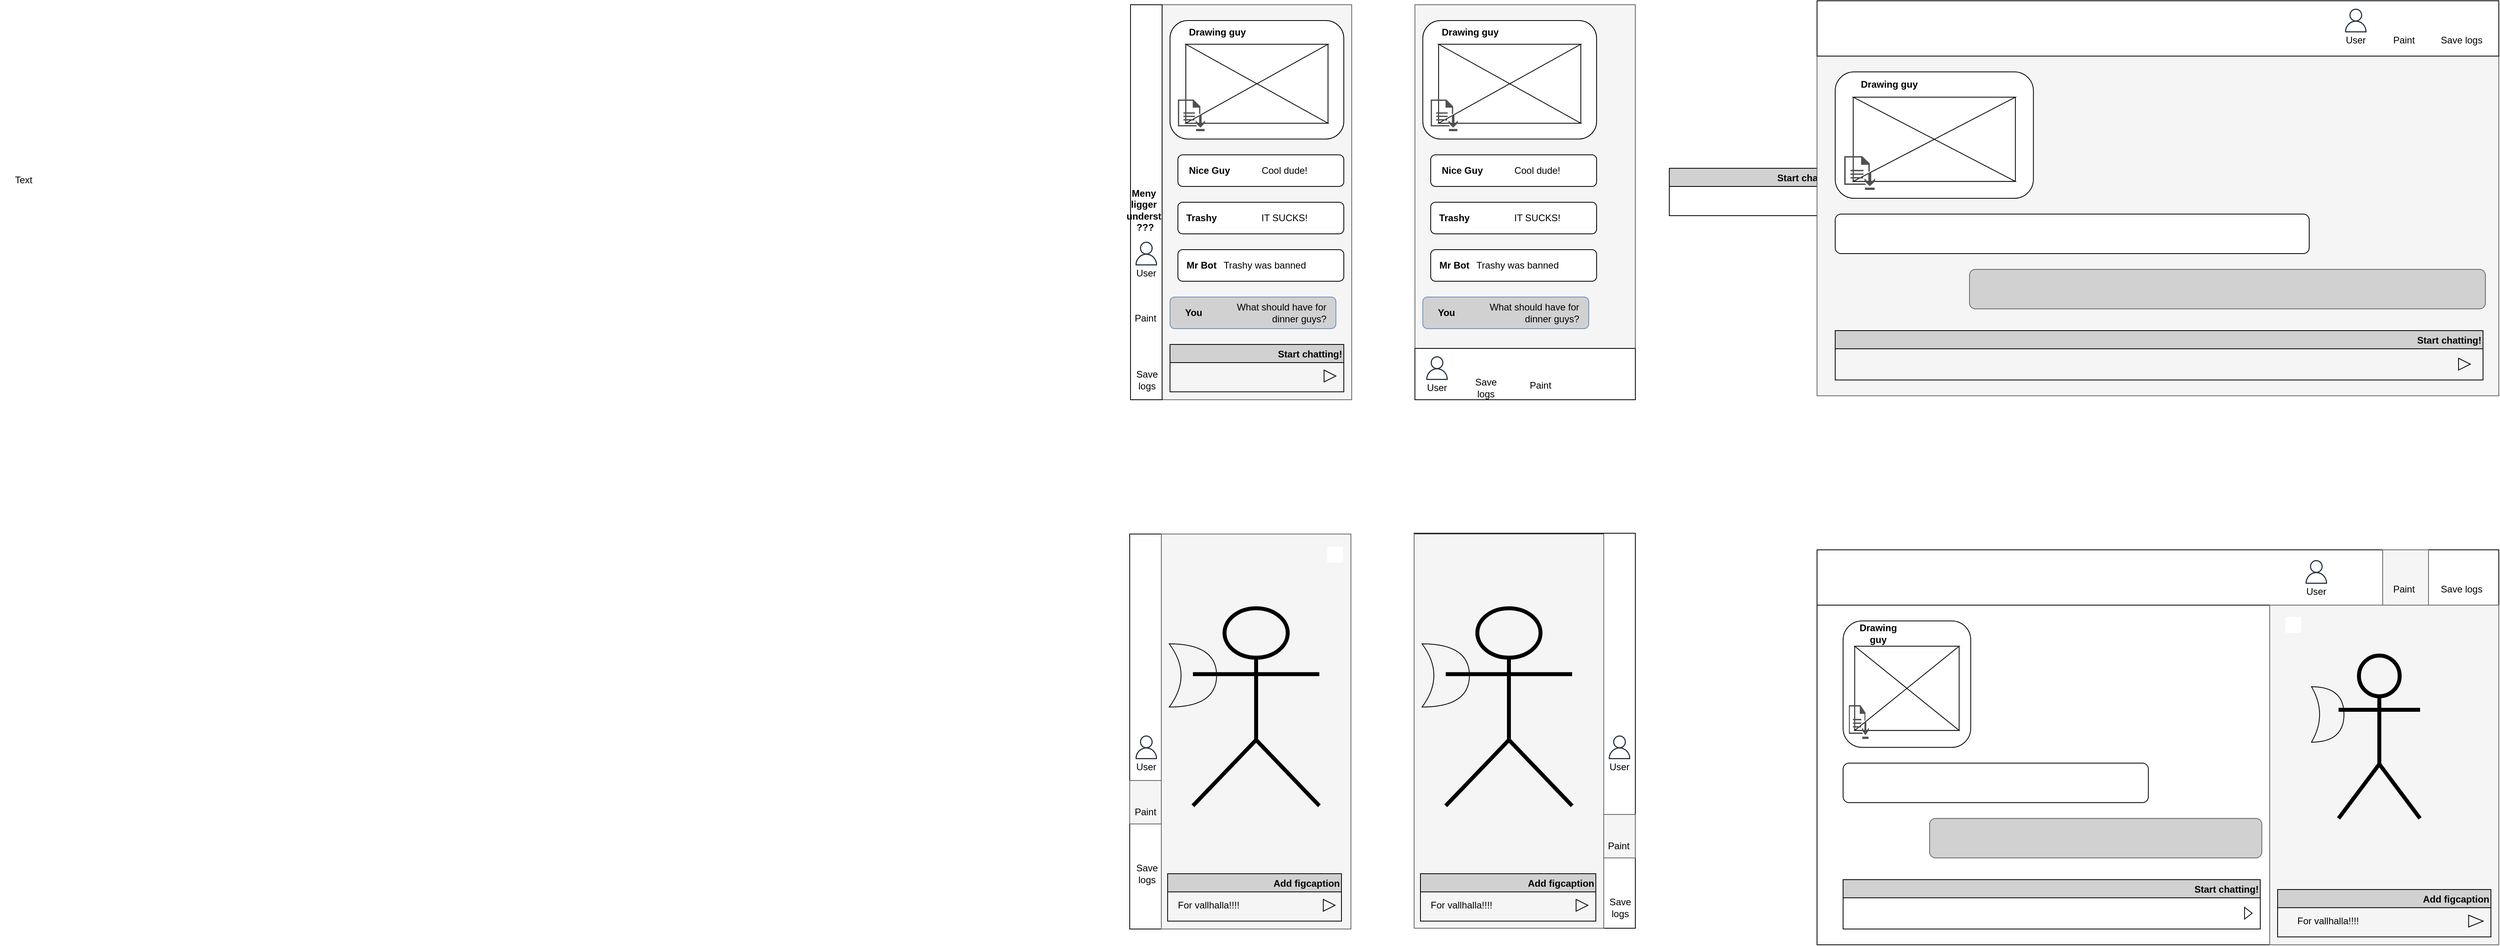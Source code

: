 <mxfile version="15.4.1" type="device"><diagram id="AlX4jiGm5qpxH5Bi6g2D" name="Page-1"><mxGraphModel dx="1985" dy="185" grid="1" gridSize="10" guides="1" tooltips="1" connect="1" arrows="1" fold="1" page="1" pageScale="1" pageWidth="827" pageHeight="1169" math="0" shadow="0"><root><mxCell id="0"/><mxCell id="1" parent="0"/><mxCell id="qcehPYmYntPMjy2bjHHX-1" value="" style="rounded=0;whiteSpace=wrap;html=1;fillColor=#f5f5f5;strokeColor=#666666;fontColor=#333333;" parent="1" vertex="1"><mxGeometry x="51" y="45" width="280" height="500" as="geometry"/></mxCell><mxCell id="qcehPYmYntPMjy2bjHHX-11" value="" style="rounded=1;whiteSpace=wrap;html=1;" parent="1" vertex="1"><mxGeometry x="111" y="235" width="210" height="40" as="geometry"/></mxCell><mxCell id="qcehPYmYntPMjy2bjHHX-12" value="" style="rounded=1;whiteSpace=wrap;html=1;" parent="1" vertex="1"><mxGeometry x="101" y="65" width="220" height="150" as="geometry"/></mxCell><mxCell id="qcehPYmYntPMjy2bjHHX-17" value="" style="group" parent="1" vertex="1" connectable="0"><mxGeometry x="121" y="95" width="208" height="116" as="geometry"/></mxCell><mxCell id="qcehPYmYntPMjy2bjHHX-18" value="" style="verticalLabelPosition=bottom;verticalAlign=top;html=1;shape=mxgraph.basic.rect;fillColor2=none;strokeWidth=1;size=20;indent=5;" parent="qcehPYmYntPMjy2bjHHX-17" vertex="1"><mxGeometry width="180" height="100" as="geometry"/></mxCell><mxCell id="qcehPYmYntPMjy2bjHHX-19" value="" style="shape=collate;whiteSpace=wrap;html=1;" parent="qcehPYmYntPMjy2bjHHX-17" vertex="1"><mxGeometry width="180" height="100" as="geometry"/></mxCell><mxCell id="qcehPYmYntPMjy2bjHHX-63" value="" style="sketch=0;pointerEvents=1;shadow=0;dashed=0;html=1;strokeColor=none;fillColor=#505050;labelPosition=center;verticalLabelPosition=bottom;verticalAlign=top;outlineConnect=0;align=center;shape=mxgraph.office.concepts.download;" parent="qcehPYmYntPMjy2bjHHX-17" vertex="1"><mxGeometry x="-10" y="70" width="34.29" height="40" as="geometry"/></mxCell><mxCell id="qcehPYmYntPMjy2bjHHX-20" value="Cool dude!" style="text;html=1;strokeColor=none;fillColor=none;align=center;verticalAlign=middle;whiteSpace=wrap;rounded=0;" parent="1" vertex="1"><mxGeometry x="211" y="240" width="70" height="30" as="geometry"/></mxCell><mxCell id="qcehPYmYntPMjy2bjHHX-22" value="" style="rounded=1;whiteSpace=wrap;html=1;" parent="1" vertex="1"><mxGeometry x="111" y="295" width="210" height="40" as="geometry"/></mxCell><mxCell id="qcehPYmYntPMjy2bjHHX-23" value="IT SUCKS!" style="text;html=1;strokeColor=none;fillColor=none;align=center;verticalAlign=middle;whiteSpace=wrap;rounded=0;" parent="1" vertex="1"><mxGeometry x="211" y="300" width="70" height="30" as="geometry"/></mxCell><mxCell id="qcehPYmYntPMjy2bjHHX-24" value="" style="rounded=1;whiteSpace=wrap;html=1;" parent="1" vertex="1"><mxGeometry x="111" y="355" width="210" height="40" as="geometry"/></mxCell><mxCell id="qcehPYmYntPMjy2bjHHX-25" value="Trashy was banned" style="text;html=1;strokeColor=none;fillColor=none;align=center;verticalAlign=middle;whiteSpace=wrap;rounded=0;" parent="1" vertex="1"><mxGeometry x="166" y="360" width="110" height="30" as="geometry"/></mxCell><mxCell id="qcehPYmYntPMjy2bjHHX-26" value="" style="rounded=1;whiteSpace=wrap;html=1;fillColor=#D1D1D1;strokeColor=#6c8ebf;" parent="1" vertex="1"><mxGeometry x="101" y="415" width="210" height="40" as="geometry"/></mxCell><mxCell id="qcehPYmYntPMjy2bjHHX-27" value="What should have for dinner guys?" style="text;html=1;strokeColor=none;fillColor=none;align=right;verticalAlign=middle;whiteSpace=wrap;rounded=0;" parent="1" vertex="1"><mxGeometry x="151" y="420" width="150" height="30" as="geometry"/></mxCell><mxCell id="qcehPYmYntPMjy2bjHHX-29" value="Nice Guy" style="text;html=1;strokeColor=none;fillColor=none;align=center;verticalAlign=middle;whiteSpace=wrap;rounded=0;fontStyle=1" parent="1" vertex="1"><mxGeometry x="121" y="240" width="60" height="30" as="geometry"/></mxCell><mxCell id="qcehPYmYntPMjy2bjHHX-30" value="Drawing guy" style="text;html=1;strokeColor=none;fillColor=none;align=center;verticalAlign=middle;whiteSpace=wrap;rounded=0;fontStyle=1" parent="1" vertex="1"><mxGeometry x="121" y="65" width="80" height="30" as="geometry"/></mxCell><mxCell id="qcehPYmYntPMjy2bjHHX-33" value="Trashy" style="text;html=1;strokeColor=none;fillColor=none;align=center;verticalAlign=middle;whiteSpace=wrap;rounded=0;fontStyle=1" parent="1" vertex="1"><mxGeometry x="121" y="300" width="40" height="30" as="geometry"/></mxCell><mxCell id="qcehPYmYntPMjy2bjHHX-34" value="Mr Bot" style="text;html=1;strokeColor=none;fillColor=none;align=center;verticalAlign=middle;whiteSpace=wrap;rounded=0;fontStyle=1" parent="1" vertex="1"><mxGeometry x="116" y="360" width="50" height="30" as="geometry"/></mxCell><mxCell id="qcehPYmYntPMjy2bjHHX-36" value="You" style="text;html=1;strokeColor=none;fillColor=none;align=center;verticalAlign=middle;whiteSpace=wrap;rounded=0;fontStyle=1" parent="1" vertex="1"><mxGeometry x="116" y="420" width="30" height="30" as="geometry"/></mxCell><mxCell id="qcehPYmYntPMjy2bjHHX-38" value="" style="rounded=0;whiteSpace=wrap;html=1;fillColor=#f5f5f5;strokeColor=#666666;fontColor=#333333;" parent="1" vertex="1"><mxGeometry x="411" y="45" width="279" height="500" as="geometry"/></mxCell><mxCell id="qcehPYmYntPMjy2bjHHX-59" value="Start chatting!" style="swimlane;fillColor=#D1D1D1;align=right;" parent="1" vertex="1"><mxGeometry x="101" y="475" width="220" height="60" as="geometry"/></mxCell><mxCell id="qcehPYmYntPMjy2bjHHX-69" value="" style="shape=image;html=1;verticalAlign=top;verticalLabelPosition=bottom;labelBackgroundColor=#ffffff;imageAspect=0;aspect=fixed;image=https://cdn1.iconfinder.com/data/icons/heroicons-solid/20/dots-horizontal-128.png;fillColor=#D1D1D1;" parent="1" vertex="1"><mxGeometry x="291" y="245" width="20" height="20" as="geometry"/></mxCell><mxCell id="qcehPYmYntPMjy2bjHHX-70" value="" style="shape=image;html=1;verticalAlign=top;verticalLabelPosition=bottom;labelBackgroundColor=#ffffff;imageAspect=0;aspect=fixed;image=https://cdn1.iconfinder.com/data/icons/heroicons-solid/20/dots-horizontal-128.png;fillColor=#D1D1D1;" parent="1" vertex="1"><mxGeometry x="291" y="305" width="20" height="20" as="geometry"/></mxCell><mxCell id="qcehPYmYntPMjy2bjHHX-71" value="" style="shape=image;html=1;verticalAlign=top;verticalLabelPosition=bottom;labelBackgroundColor=#ffffff;imageAspect=0;aspect=fixed;image=https://cdn1.iconfinder.com/data/icons/heroicons-solid/20/dots-horizontal-128.png;fillColor=#D1D1D1;" parent="1" vertex="1"><mxGeometry x="291" y="365" width="20" height="20" as="geometry"/></mxCell><mxCell id="qcehPYmYntPMjy2bjHHX-97" value="" style="rounded=1;whiteSpace=wrap;html=1;" parent="1" vertex="1"><mxGeometry x="421" y="65" width="220" height="150" as="geometry"/></mxCell><mxCell id="qcehPYmYntPMjy2bjHHX-98" value="" style="group" parent="1" vertex="1" connectable="0"><mxGeometry x="441" y="95" width="208" height="116" as="geometry"/></mxCell><mxCell id="qcehPYmYntPMjy2bjHHX-99" value="" style="verticalLabelPosition=bottom;verticalAlign=top;html=1;shape=mxgraph.basic.rect;fillColor2=none;strokeWidth=1;size=20;indent=5;" parent="qcehPYmYntPMjy2bjHHX-98" vertex="1"><mxGeometry width="180" height="100" as="geometry"/></mxCell><mxCell id="qcehPYmYntPMjy2bjHHX-100" value="" style="shape=collate;whiteSpace=wrap;html=1;" parent="qcehPYmYntPMjy2bjHHX-98" vertex="1"><mxGeometry width="180" height="100" as="geometry"/></mxCell><mxCell id="qcehPYmYntPMjy2bjHHX-101" value="" style="sketch=0;pointerEvents=1;shadow=0;dashed=0;html=1;strokeColor=none;fillColor=#505050;labelPosition=center;verticalLabelPosition=bottom;verticalAlign=top;outlineConnect=0;align=center;shape=mxgraph.office.concepts.download;" parent="qcehPYmYntPMjy2bjHHX-98" vertex="1"><mxGeometry x="-10" y="70" width="34.29" height="40" as="geometry"/></mxCell><mxCell id="qcehPYmYntPMjy2bjHHX-103" value="" style="rounded=1;whiteSpace=wrap;html=1;" parent="1" vertex="1"><mxGeometry x="431" y="295" width="210" height="40" as="geometry"/></mxCell><mxCell id="qcehPYmYntPMjy2bjHHX-104" value="IT SUCKS!" style="text;html=1;strokeColor=none;fillColor=none;align=center;verticalAlign=middle;whiteSpace=wrap;rounded=0;" parent="1" vertex="1"><mxGeometry x="531" y="300" width="70" height="30" as="geometry"/></mxCell><mxCell id="qcehPYmYntPMjy2bjHHX-105" value="" style="rounded=1;whiteSpace=wrap;html=1;" parent="1" vertex="1"><mxGeometry x="431" y="355" width="210" height="40" as="geometry"/></mxCell><mxCell id="qcehPYmYntPMjy2bjHHX-106" value="Trashy was banned" style="text;html=1;strokeColor=none;fillColor=none;align=center;verticalAlign=middle;whiteSpace=wrap;rounded=0;" parent="1" vertex="1"><mxGeometry x="486" y="360" width="110" height="30" as="geometry"/></mxCell><mxCell id="qcehPYmYntPMjy2bjHHX-107" value="" style="rounded=1;whiteSpace=wrap;html=1;fillColor=#D1D1D1;strokeColor=#6c8ebf;" parent="1" vertex="1"><mxGeometry x="421" y="415" width="210" height="40" as="geometry"/></mxCell><mxCell id="qcehPYmYntPMjy2bjHHX-108" value="What should have for dinner guys?" style="text;html=1;strokeColor=none;fillColor=none;align=right;verticalAlign=middle;whiteSpace=wrap;rounded=0;" parent="1" vertex="1"><mxGeometry x="471" y="420" width="150" height="30" as="geometry"/></mxCell><mxCell id="qcehPYmYntPMjy2bjHHX-110" value="Drawing guy" style="text;html=1;strokeColor=none;fillColor=none;align=center;verticalAlign=middle;whiteSpace=wrap;rounded=0;fontStyle=1" parent="1" vertex="1"><mxGeometry x="441" y="65" width="80" height="30" as="geometry"/></mxCell><mxCell id="qcehPYmYntPMjy2bjHHX-111" value="Trashy" style="text;html=1;strokeColor=none;fillColor=none;align=center;verticalAlign=middle;whiteSpace=wrap;rounded=0;fontStyle=1" parent="1" vertex="1"><mxGeometry x="441" y="300" width="40" height="30" as="geometry"/></mxCell><mxCell id="qcehPYmYntPMjy2bjHHX-112" value="Mr Bot" style="text;html=1;strokeColor=none;fillColor=none;align=center;verticalAlign=middle;whiteSpace=wrap;rounded=0;fontStyle=1" parent="1" vertex="1"><mxGeometry x="436" y="360" width="50" height="30" as="geometry"/></mxCell><mxCell id="qcehPYmYntPMjy2bjHHX-113" value="You" style="text;html=1;strokeColor=none;fillColor=none;align=center;verticalAlign=middle;whiteSpace=wrap;rounded=0;fontStyle=1" parent="1" vertex="1"><mxGeometry x="436" y="420" width="30" height="30" as="geometry"/></mxCell><mxCell id="qcehPYmYntPMjy2bjHHX-114" value="Start chatting!" style="swimlane;fillColor=#D1D1D1;align=right;" parent="1" vertex="1"><mxGeometry x="733" y="252" width="220" height="60" as="geometry"/></mxCell><mxCell id="qcehPYmYntPMjy2bjHHX-116" value="" style="shape=image;html=1;verticalAlign=top;verticalLabelPosition=bottom;labelBackgroundColor=#ffffff;imageAspect=0;aspect=fixed;image=https://cdn1.iconfinder.com/data/icons/heroicons-solid/20/dots-horizontal-128.png;fillColor=#D1D1D1;" parent="1" vertex="1"><mxGeometry x="611" y="305" width="20" height="20" as="geometry"/></mxCell><mxCell id="qcehPYmYntPMjy2bjHHX-117" value="" style="shape=image;html=1;verticalAlign=top;verticalLabelPosition=bottom;labelBackgroundColor=#ffffff;imageAspect=0;aspect=fixed;image=https://cdn1.iconfinder.com/data/icons/heroicons-solid/20/dots-horizontal-128.png;fillColor=#D1D1D1;" parent="1" vertex="1"><mxGeometry x="611" y="365" width="20" height="20" as="geometry"/></mxCell><mxCell id="qcehPYmYntPMjy2bjHHX-118" value="" style="rounded=0;whiteSpace=wrap;html=1;fillColor=#f5f5f5;strokeColor=#666666;fontColor=#333333;" parent="1" vertex="1"><mxGeometry x="50" y="715" width="280" height="500" as="geometry"/></mxCell><mxCell id="qcehPYmYntPMjy2bjHHX-119" value="" style="rounded=0;whiteSpace=wrap;html=1;" parent="1" vertex="1"><mxGeometry x="50" y="715" width="40" height="500" as="geometry"/></mxCell><mxCell id="qcehPYmYntPMjy2bjHHX-120" value="" style="rounded=1;whiteSpace=wrap;html=1;" parent="1" vertex="1"><mxGeometry x="100" y="905" width="220" height="40" as="geometry"/></mxCell><mxCell id="qcehPYmYntPMjy2bjHHX-121" value="" style="rounded=1;whiteSpace=wrap;html=1;" parent="1" vertex="1"><mxGeometry x="100" y="735" width="220" height="150" as="geometry"/></mxCell><mxCell id="qcehPYmYntPMjy2bjHHX-122" value="" style="group" parent="1" vertex="1" connectable="0"><mxGeometry x="120" y="765" width="208" height="116" as="geometry"/></mxCell><mxCell id="qcehPYmYntPMjy2bjHHX-123" value="" style="verticalLabelPosition=bottom;verticalAlign=top;html=1;shape=mxgraph.basic.rect;fillColor2=none;strokeWidth=1;size=20;indent=5;" parent="qcehPYmYntPMjy2bjHHX-122" vertex="1"><mxGeometry width="180" height="100" as="geometry"/></mxCell><mxCell id="qcehPYmYntPMjy2bjHHX-124" value="" style="shape=collate;whiteSpace=wrap;html=1;" parent="qcehPYmYntPMjy2bjHHX-122" vertex="1"><mxGeometry width="180" height="100" as="geometry"/></mxCell><mxCell id="qcehPYmYntPMjy2bjHHX-125" value="" style="sketch=0;pointerEvents=1;shadow=0;dashed=0;html=1;strokeColor=none;fillColor=#505050;labelPosition=center;verticalLabelPosition=bottom;verticalAlign=top;outlineConnect=0;align=center;shape=mxgraph.office.concepts.download;" parent="qcehPYmYntPMjy2bjHHX-122" vertex="1"><mxGeometry x="-10" y="70" width="34.29" height="40" as="geometry"/></mxCell><mxCell id="qcehPYmYntPMjy2bjHHX-126" value="Cool dude!" style="text;html=1;strokeColor=none;fillColor=none;align=center;verticalAlign=middle;whiteSpace=wrap;rounded=0;" parent="1" vertex="1"><mxGeometry x="210" y="910" width="70" height="30" as="geometry"/></mxCell><mxCell id="qcehPYmYntPMjy2bjHHX-127" value="" style="rounded=1;whiteSpace=wrap;html=1;" parent="1" vertex="1"><mxGeometry x="100" y="965" width="220" height="40" as="geometry"/></mxCell><mxCell id="qcehPYmYntPMjy2bjHHX-128" value="IT SUCKS!" style="text;html=1;strokeColor=none;fillColor=none;align=center;verticalAlign=middle;whiteSpace=wrap;rounded=0;" parent="1" vertex="1"><mxGeometry x="210" y="970" width="70" height="30" as="geometry"/></mxCell><mxCell id="qcehPYmYntPMjy2bjHHX-129" value="" style="rounded=1;whiteSpace=wrap;html=1;" parent="1" vertex="1"><mxGeometry x="100" y="1025" width="220" height="40" as="geometry"/></mxCell><mxCell id="qcehPYmYntPMjy2bjHHX-130" value="Trashy was banned" style="text;html=1;strokeColor=none;fillColor=none;align=center;verticalAlign=middle;whiteSpace=wrap;rounded=0;" parent="1" vertex="1"><mxGeometry x="165" y="1030" width="110" height="30" as="geometry"/></mxCell><mxCell id="qcehPYmYntPMjy2bjHHX-131" value="" style="rounded=1;whiteSpace=wrap;html=1;fillColor=#D1D1D1;strokeColor=#6c8ebf;" parent="1" vertex="1"><mxGeometry x="100" y="1085" width="220" height="40" as="geometry"/></mxCell><mxCell id="qcehPYmYntPMjy2bjHHX-132" value="What should have for dinner guys?" style="text;html=1;strokeColor=none;fillColor=none;align=right;verticalAlign=middle;whiteSpace=wrap;rounded=0;" parent="1" vertex="1"><mxGeometry x="150" y="1090" width="150" height="30" as="geometry"/></mxCell><mxCell id="qcehPYmYntPMjy2bjHHX-133" value="Nice Guy" style="text;html=1;strokeColor=none;fillColor=none;align=center;verticalAlign=middle;whiteSpace=wrap;rounded=0;fontStyle=1" parent="1" vertex="1"><mxGeometry x="120" y="910" width="60" height="30" as="geometry"/></mxCell><mxCell id="qcehPYmYntPMjy2bjHHX-134" value="Drawing guy" style="text;html=1;strokeColor=none;fillColor=none;align=center;verticalAlign=middle;whiteSpace=wrap;rounded=0;fontStyle=1" parent="1" vertex="1"><mxGeometry x="120" y="735" width="80" height="30" as="geometry"/></mxCell><mxCell id="qcehPYmYntPMjy2bjHHX-135" value="Trashy" style="text;html=1;strokeColor=none;fillColor=none;align=center;verticalAlign=middle;whiteSpace=wrap;rounded=0;fontStyle=1" parent="1" vertex="1"><mxGeometry x="120" y="970" width="40" height="30" as="geometry"/></mxCell><mxCell id="qcehPYmYntPMjy2bjHHX-136" value="Mr Bot" style="text;html=1;strokeColor=none;fillColor=none;align=center;verticalAlign=middle;whiteSpace=wrap;rounded=0;fontStyle=1" parent="1" vertex="1"><mxGeometry x="115" y="1030" width="50" height="30" as="geometry"/></mxCell><mxCell id="qcehPYmYntPMjy2bjHHX-138" value="Start chatting!" style="swimlane;fillColor=#D1D1D1;align=right;" parent="1" vertex="1"><mxGeometry x="100" y="1145" width="220" height="60" as="geometry"/></mxCell><mxCell id="qcehPYmYntPMjy2bjHHX-143" value="" style="shape=image;html=1;verticalAlign=top;verticalLabelPosition=bottom;labelBackgroundColor=#ffffff;imageAspect=0;aspect=fixed;image=https://cdn1.iconfinder.com/data/icons/heroicons-solid/20/dots-horizontal-128.png;fillColor=#D1D1D1;" parent="1" vertex="1"><mxGeometry x="290" y="915" width="20" height="20" as="geometry"/></mxCell><mxCell id="qcehPYmYntPMjy2bjHHX-144" value="" style="shape=image;html=1;verticalAlign=top;verticalLabelPosition=bottom;labelBackgroundColor=#ffffff;imageAspect=0;aspect=fixed;image=https://cdn1.iconfinder.com/data/icons/heroicons-solid/20/dots-horizontal-128.png;fillColor=#D1D1D1;" parent="1" vertex="1"><mxGeometry x="290" y="975" width="20" height="20" as="geometry"/></mxCell><mxCell id="qcehPYmYntPMjy2bjHHX-145" value="" style="shape=image;html=1;verticalAlign=top;verticalLabelPosition=bottom;labelBackgroundColor=#ffffff;imageAspect=0;aspect=fixed;image=https://cdn1.iconfinder.com/data/icons/heroicons-solid/20/dots-horizontal-128.png;fillColor=#D1D1D1;" parent="1" vertex="1"><mxGeometry x="290" y="1035" width="20" height="20" as="geometry"/></mxCell><mxCell id="qcehPYmYntPMjy2bjHHX-149" value="" style="rounded=0;whiteSpace=wrap;html=1;fillColor=#f5f5f5;strokeColor=#666666;fontColor=#333333;" parent="1" vertex="1"><mxGeometry x="90" y="715" width="240" height="500" as="geometry"/></mxCell><mxCell id="qcehPYmYntPMjy2bjHHX-150" value="Add figcaption" style="swimlane;fillColor=#D1D1D1;align=right;" parent="1" vertex="1"><mxGeometry x="98" y="1145" width="220" height="60" as="geometry"/></mxCell><mxCell id="qcehPYmYntPMjy2bjHHX-151" value="" style="triangle;whiteSpace=wrap;html=1;strokeColor=default;strokeWidth=1;fillColor=none;align=right;" parent="1" vertex="1"><mxGeometry x="295" y="1177.5" width="15" height="15" as="geometry"/></mxCell><mxCell id="qcehPYmYntPMjy2bjHHX-152" value="" style="triangle;whiteSpace=wrap;html=1;strokeColor=default;strokeWidth=1;fillColor=none;align=right;" parent="1" vertex="1"><mxGeometry x="296" y="507.5" width="15" height="15" as="geometry"/></mxCell><mxCell id="qcehPYmYntPMjy2bjHHX-158" value="" style="triangle;whiteSpace=wrap;html=1;strokeColor=default;strokeWidth=1;fillColor=none;align=right;" parent="1" vertex="1"><mxGeometry x="621" y="507.5" width="15" height="15" as="geometry"/></mxCell><mxCell id="qcehPYmYntPMjy2bjHHX-159" value="" style="shape=image;html=1;verticalAlign=top;verticalLabelPosition=bottom;labelBackgroundColor=#ffffff;imageAspect=0;aspect=fixed;image=https://cdn3.iconfinder.com/data/icons/google-material-design-icons/48/ic_brush_48px-128.png;strokeColor=default;strokeWidth=1;fillColor=none;" parent="1" vertex="1"><mxGeometry x="53" y="731" width="34" height="34" as="geometry"/></mxCell><mxCell id="qcehPYmYntPMjy2bjHHX-160" value="" style="shape=image;html=1;verticalAlign=top;verticalLabelPosition=bottom;labelBackgroundColor=#ffffff;imageAspect=0;aspect=fixed;image=https://cdn1.iconfinder.com/data/icons/material-core/18/create-128.png;strokeColor=default;strokeWidth=1;fillColor=none;" parent="1" vertex="1"><mxGeometry x="56.75" y="785" width="25" height="25" as="geometry"/></mxCell><mxCell id="qcehPYmYntPMjy2bjHHX-161" value="" style="shape=image;html=1;verticalAlign=top;verticalLabelPosition=bottom;labelBackgroundColor=#ffffff;imageAspect=0;aspect=fixed;image=https://cdn1.iconfinder.com/data/icons/essentials-pack/96/eyedropper_color_picker_pipette_dropper_sample-128.png;strokeColor=default;strokeWidth=1;fillColor=none;" parent="1" vertex="1"><mxGeometry x="55" y="835" width="30" height="30" as="geometry"/></mxCell><mxCell id="qcehPYmYntPMjy2bjHHX-163" value="" style="shape=image;html=1;verticalAlign=top;verticalLabelPosition=bottom;labelBackgroundColor=#ffffff;imageAspect=0;aspect=fixed;image=https://cdn2.iconfinder.com/data/icons/office-38/24/office-46-128.png;strokeColor=default;strokeWidth=1;fillColor=none;" parent="1" vertex="1"><mxGeometry x="56.75" y="883.5" width="26.5" height="26.5" as="geometry"/></mxCell><mxCell id="qcehPYmYntPMjy2bjHHX-164" value="" style="shape=umlActor;verticalLabelPosition=bottom;verticalAlign=top;html=1;outlineConnect=0;strokeColor=default;strokeWidth=5;fillColor=none;" parent="1" vertex="1"><mxGeometry x="130" y="809" width="160" height="250" as="geometry"/></mxCell><mxCell id="qcehPYmYntPMjy2bjHHX-165" value="" style="shape=xor;whiteSpace=wrap;html=1;strokeColor=default;strokeWidth=1;fillColor=none;align=right;" parent="1" vertex="1"><mxGeometry x="100" y="854" width="60" height="80" as="geometry"/></mxCell><mxCell id="qcehPYmYntPMjy2bjHHX-166" value="" style="shape=image;html=1;verticalAlign=top;verticalLabelPosition=bottom;labelBackgroundColor=#ffffff;imageAspect=0;aspect=fixed;image=https://cdn2.iconfinder.com/data/icons/harry-potter-colour-collection/60/23_-_Harry_Potter_-_Colour_-_Sword_Of_Gryffindor-128.png;strokeColor=default;strokeWidth=5;fillColor=none;rotation=-45;" parent="1" vertex="1"><mxGeometry x="220" y="805" width="90" height="90" as="geometry"/></mxCell><mxCell id="qcehPYmYntPMjy2bjHHX-167" value="For vallhalla!!!!" style="text;html=1;strokeColor=none;fillColor=none;align=center;verticalAlign=middle;whiteSpace=wrap;rounded=0;" parent="1" vertex="1"><mxGeometry x="105" y="1170" width="90" height="30" as="geometry"/></mxCell><mxCell id="qcehPYmYntPMjy2bjHHX-168" value="" style="shape=image;html=1;verticalAlign=top;verticalLabelPosition=bottom;labelBackgroundColor=#ffffff;imageAspect=0;aspect=fixed;image=https://cdn2.iconfinder.com/data/icons/interface-12/24/interface-38-128.png;strokeColor=default;strokeWidth=5;fillColor=none;imageBackground=default;" parent="1" vertex="1"><mxGeometry x="300" y="731" width="20" height="20" as="geometry"/></mxCell><mxCell id="qcehPYmYntPMjy2bjHHX-170" value="" style="rounded=0;whiteSpace=wrap;html=1;" parent="1" vertex="1"><mxGeometry x="650" y="714" width="40" height="500" as="geometry"/></mxCell><mxCell id="qcehPYmYntPMjy2bjHHX-194" value="" style="rounded=0;whiteSpace=wrap;html=1;" parent="1" vertex="1"><mxGeometry x="410" y="714" width="240" height="500" as="geometry"/></mxCell><mxCell id="qcehPYmYntPMjy2bjHHX-197" value="" style="shape=image;html=1;verticalAlign=top;verticalLabelPosition=bottom;labelBackgroundColor=#ffffff;imageAspect=0;aspect=fixed;image=https://cdn3.iconfinder.com/data/icons/google-material-design-icons/48/ic_brush_48px-128.png;strokeColor=default;strokeWidth=1;fillColor=none;" parent="1" vertex="1"><mxGeometry x="653" y="730" width="34" height="34" as="geometry"/></mxCell><mxCell id="qcehPYmYntPMjy2bjHHX-198" value="" style="shape=image;html=1;verticalAlign=top;verticalLabelPosition=bottom;labelBackgroundColor=#ffffff;imageAspect=0;aspect=fixed;image=https://cdn1.iconfinder.com/data/icons/material-core/18/create-128.png;strokeColor=default;strokeWidth=1;fillColor=none;" parent="1" vertex="1"><mxGeometry x="656.75" y="784" width="25" height="25" as="geometry"/></mxCell><mxCell id="qcehPYmYntPMjy2bjHHX-199" value="" style="shape=image;html=1;verticalAlign=top;verticalLabelPosition=bottom;labelBackgroundColor=#ffffff;imageAspect=0;aspect=fixed;image=https://cdn1.iconfinder.com/data/icons/essentials-pack/96/eyedropper_color_picker_pipette_dropper_sample-128.png;strokeColor=default;strokeWidth=1;fillColor=none;" parent="1" vertex="1"><mxGeometry x="655" y="834" width="30" height="30" as="geometry"/></mxCell><mxCell id="qcehPYmYntPMjy2bjHHX-200" value="" style="shape=image;html=1;verticalAlign=top;verticalLabelPosition=bottom;labelBackgroundColor=#ffffff;imageAspect=0;aspect=fixed;image=https://cdn2.iconfinder.com/data/icons/office-38/24/office-46-128.png;strokeColor=default;strokeWidth=1;fillColor=none;" parent="1" vertex="1"><mxGeometry x="656.75" y="882.5" width="26.5" height="26.5" as="geometry"/></mxCell><mxCell id="qcehPYmYntPMjy2bjHHX-206" value="" style="rounded=1;whiteSpace=wrap;html=1;" parent="1" vertex="1"><mxGeometry x="420" y="905" width="220" height="40" as="geometry"/></mxCell><mxCell id="qcehPYmYntPMjy2bjHHX-207" value="" style="rounded=1;whiteSpace=wrap;html=1;" parent="1" vertex="1"><mxGeometry x="420" y="735" width="220" height="150" as="geometry"/></mxCell><mxCell id="qcehPYmYntPMjy2bjHHX-208" value="" style="group" parent="1" vertex="1" connectable="0"><mxGeometry x="440" y="765" width="208" height="116" as="geometry"/></mxCell><mxCell id="qcehPYmYntPMjy2bjHHX-209" value="" style="verticalLabelPosition=bottom;verticalAlign=top;html=1;shape=mxgraph.basic.rect;fillColor2=none;strokeWidth=1;size=20;indent=5;" parent="qcehPYmYntPMjy2bjHHX-208" vertex="1"><mxGeometry width="180" height="100" as="geometry"/></mxCell><mxCell id="qcehPYmYntPMjy2bjHHX-210" value="" style="shape=collate;whiteSpace=wrap;html=1;" parent="qcehPYmYntPMjy2bjHHX-208" vertex="1"><mxGeometry width="180" height="100" as="geometry"/></mxCell><mxCell id="qcehPYmYntPMjy2bjHHX-211" value="" style="sketch=0;pointerEvents=1;shadow=0;dashed=0;html=1;strokeColor=none;fillColor=#505050;labelPosition=center;verticalLabelPosition=bottom;verticalAlign=top;outlineConnect=0;align=center;shape=mxgraph.office.concepts.download;" parent="qcehPYmYntPMjy2bjHHX-208" vertex="1"><mxGeometry x="-10" y="70" width="34.29" height="40" as="geometry"/></mxCell><mxCell id="qcehPYmYntPMjy2bjHHX-212" value="Cool dude!" style="text;html=1;strokeColor=none;fillColor=none;align=center;verticalAlign=middle;whiteSpace=wrap;rounded=0;" parent="1" vertex="1"><mxGeometry x="530" y="910" width="70" height="30" as="geometry"/></mxCell><mxCell id="qcehPYmYntPMjy2bjHHX-213" value="" style="rounded=1;whiteSpace=wrap;html=1;" parent="1" vertex="1"><mxGeometry x="420" y="965" width="220" height="40" as="geometry"/></mxCell><mxCell id="qcehPYmYntPMjy2bjHHX-214" value="IT SUCKS!" style="text;html=1;strokeColor=none;fillColor=none;align=center;verticalAlign=middle;whiteSpace=wrap;rounded=0;" parent="1" vertex="1"><mxGeometry x="530" y="970" width="70" height="30" as="geometry"/></mxCell><mxCell id="qcehPYmYntPMjy2bjHHX-215" value="" style="rounded=1;whiteSpace=wrap;html=1;" parent="1" vertex="1"><mxGeometry x="420" y="1025" width="220" height="40" as="geometry"/></mxCell><mxCell id="qcehPYmYntPMjy2bjHHX-216" value="Trashy was banned" style="text;html=1;strokeColor=none;fillColor=none;align=center;verticalAlign=middle;whiteSpace=wrap;rounded=0;" parent="1" vertex="1"><mxGeometry x="485" y="1030" width="110" height="30" as="geometry"/></mxCell><mxCell id="qcehPYmYntPMjy2bjHHX-217" value="" style="rounded=1;whiteSpace=wrap;html=1;fillColor=#D1D1D1;strokeColor=#6c8ebf;" parent="1" vertex="1"><mxGeometry x="420" y="1085" width="220" height="40" as="geometry"/></mxCell><mxCell id="qcehPYmYntPMjy2bjHHX-218" value="What should have for dinner guys?" style="text;html=1;strokeColor=none;fillColor=none;align=right;verticalAlign=middle;whiteSpace=wrap;rounded=0;" parent="1" vertex="1"><mxGeometry x="470" y="1090" width="150" height="30" as="geometry"/></mxCell><mxCell id="qcehPYmYntPMjy2bjHHX-219" value="Nice Guy" style="text;html=1;strokeColor=none;fillColor=none;align=center;verticalAlign=middle;whiteSpace=wrap;rounded=0;fontStyle=1" parent="1" vertex="1"><mxGeometry x="440" y="910" width="60" height="30" as="geometry"/></mxCell><mxCell id="qcehPYmYntPMjy2bjHHX-220" value="Drawing guy" style="text;html=1;strokeColor=none;fillColor=none;align=center;verticalAlign=middle;whiteSpace=wrap;rounded=0;fontStyle=1" parent="1" vertex="1"><mxGeometry x="440" y="735" width="80" height="30" as="geometry"/></mxCell><mxCell id="qcehPYmYntPMjy2bjHHX-221" value="Trashy" style="text;html=1;strokeColor=none;fillColor=none;align=center;verticalAlign=middle;whiteSpace=wrap;rounded=0;fontStyle=1" parent="1" vertex="1"><mxGeometry x="440" y="970" width="40" height="30" as="geometry"/></mxCell><mxCell id="qcehPYmYntPMjy2bjHHX-222" value="Mr Bot" style="text;html=1;strokeColor=none;fillColor=none;align=center;verticalAlign=middle;whiteSpace=wrap;rounded=0;fontStyle=1" parent="1" vertex="1"><mxGeometry x="435" y="1030" width="50" height="30" as="geometry"/></mxCell><mxCell id="qcehPYmYntPMjy2bjHHX-223" value="You" style="text;html=1;strokeColor=none;fillColor=none;align=center;verticalAlign=middle;whiteSpace=wrap;rounded=0;fontStyle=1" parent="1" vertex="1"><mxGeometry x="435" y="1090" width="30" height="30" as="geometry"/></mxCell><mxCell id="qcehPYmYntPMjy2bjHHX-224" value="Start chatting!" style="swimlane;fillColor=#D1D1D1;align=right;" parent="1" vertex="1"><mxGeometry x="420" y="1145" width="220" height="60" as="geometry"/></mxCell><mxCell id="qcehPYmYntPMjy2bjHHX-225" value="" style="shape=image;html=1;verticalAlign=top;verticalLabelPosition=bottom;labelBackgroundColor=#ffffff;imageAspect=0;aspect=fixed;image=https://cdn1.iconfinder.com/data/icons/heroicons-solid/20/dots-horizontal-128.png;fillColor=#D1D1D1;" parent="1" vertex="1"><mxGeometry x="610" y="915" width="20" height="20" as="geometry"/></mxCell><mxCell id="qcehPYmYntPMjy2bjHHX-226" value="" style="shape=image;html=1;verticalAlign=top;verticalLabelPosition=bottom;labelBackgroundColor=#ffffff;imageAspect=0;aspect=fixed;image=https://cdn1.iconfinder.com/data/icons/heroicons-solid/20/dots-horizontal-128.png;fillColor=#D1D1D1;" parent="1" vertex="1"><mxGeometry x="610" y="975" width="20" height="20" as="geometry"/></mxCell><mxCell id="qcehPYmYntPMjy2bjHHX-227" value="" style="shape=image;html=1;verticalAlign=top;verticalLabelPosition=bottom;labelBackgroundColor=#ffffff;imageAspect=0;aspect=fixed;image=https://cdn1.iconfinder.com/data/icons/heroicons-solid/20/dots-horizontal-128.png;fillColor=#D1D1D1;" parent="1" vertex="1"><mxGeometry x="610" y="1035" width="20" height="20" as="geometry"/></mxCell><mxCell id="qcehPYmYntPMjy2bjHHX-228" value="" style="rounded=0;whiteSpace=wrap;html=1;fillColor=#f5f5f5;strokeColor=#666666;fontColor=#333333;" parent="1" vertex="1"><mxGeometry x="410" y="715" width="240" height="499" as="geometry"/></mxCell><mxCell id="qcehPYmYntPMjy2bjHHX-229" value="Add figcaption" style="swimlane;fillColor=#D1D1D1;align=right;" parent="1" vertex="1"><mxGeometry x="418" y="1145" width="222" height="60" as="geometry"/></mxCell><mxCell id="qcehPYmYntPMjy2bjHHX-230" value="" style="triangle;whiteSpace=wrap;html=1;strokeColor=default;strokeWidth=1;fillColor=none;align=right;" parent="1" vertex="1"><mxGeometry x="615" y="1177.5" width="15" height="15" as="geometry"/></mxCell><mxCell id="qcehPYmYntPMjy2bjHHX-231" value="" style="shape=umlActor;verticalLabelPosition=bottom;verticalAlign=top;html=1;outlineConnect=0;strokeColor=default;strokeWidth=5;fillColor=none;" parent="1" vertex="1"><mxGeometry x="450" y="809" width="160" height="250" as="geometry"/></mxCell><mxCell id="qcehPYmYntPMjy2bjHHX-232" value="" style="shape=xor;whiteSpace=wrap;html=1;strokeColor=default;strokeWidth=1;fillColor=none;align=right;" parent="1" vertex="1"><mxGeometry x="420" y="854" width="60" height="80" as="geometry"/></mxCell><mxCell id="qcehPYmYntPMjy2bjHHX-233" value="" style="shape=image;html=1;verticalAlign=top;verticalLabelPosition=bottom;labelBackgroundColor=#ffffff;imageAspect=0;aspect=fixed;image=https://cdn2.iconfinder.com/data/icons/harry-potter-colour-collection/60/23_-_Harry_Potter_-_Colour_-_Sword_Of_Gryffindor-128.png;strokeColor=default;strokeWidth=5;fillColor=none;rotation=-45;" parent="1" vertex="1"><mxGeometry x="540" y="805" width="90" height="90" as="geometry"/></mxCell><mxCell id="qcehPYmYntPMjy2bjHHX-234" value="For vallhalla!!!!" style="text;html=1;strokeColor=none;fillColor=none;align=center;verticalAlign=middle;whiteSpace=wrap;rounded=0;" parent="1" vertex="1"><mxGeometry x="425" y="1170" width="90" height="30" as="geometry"/></mxCell><mxCell id="qcehPYmYntPMjy2bjHHX-236" value="" style="rounded=0;whiteSpace=wrap;html=1;strokeWidth=1;align=right;fillColor=#f5f5f5;strokeColor=#666666;fontColor=#333333;" parent="1" vertex="1"><mxGeometry x="920" y="40" width="863" height="500" as="geometry"/></mxCell><mxCell id="qcehPYmYntPMjy2bjHHX-238" value="" style="rounded=0;whiteSpace=wrap;html=1;" parent="1" vertex="1"><mxGeometry x="920" y="40" width="863" height="70" as="geometry"/></mxCell><mxCell id="qcehPYmYntPMjy2bjHHX-241" value="" style="group" parent="1" vertex="1" connectable="0"><mxGeometry x="40" y="125" width="62" height="127" as="geometry"/></mxCell><mxCell id="qcehPYmYntPMjy2bjHHX-66" value="Save &lt;br&gt;logs" style="text;html=1;strokeColor=none;fillColor=none;align=center;verticalAlign=middle;whiteSpace=wrap;rounded=0;" parent="qcehPYmYntPMjy2bjHHX-241" vertex="1"><mxGeometry x="2" y="102" width="60" height="25" as="geometry"/></mxCell><mxCell id="qcehPYmYntPMjy2bjHHX-240" value="" style="group" parent="qcehPYmYntPMjy2bjHHX-241" vertex="1" connectable="0"><mxGeometry width="60" height="42" as="geometry"/></mxCell><mxCell id="qcehPYmYntPMjy2bjHHX-75" value="Paint" style="text;html=1;strokeColor=none;fillColor=none;align=center;verticalAlign=middle;whiteSpace=wrap;rounded=0;" parent="qcehPYmYntPMjy2bjHHX-240" vertex="1"><mxGeometry y="32" width="60" height="10" as="geometry"/></mxCell><mxCell id="qcehPYmYntPMjy2bjHHX-278" value="" style="rounded=0;whiteSpace=wrap;html=1;" parent="1" vertex="1"><mxGeometry x="411" y="480" width="279" height="65" as="geometry"/></mxCell><mxCell id="qcehPYmYntPMjy2bjHHX-283" value="" style="group" parent="1" vertex="1" connectable="0"><mxGeometry x="469" y="415" width="62" height="127" as="geometry"/></mxCell><mxCell id="qcehPYmYntPMjy2bjHHX-284" value="" style="shape=image;html=1;verticalAlign=top;verticalLabelPosition=bottom;labelBackgroundColor=#ffffff;imageAspect=0;aspect=fixed;image=https://cdn2.iconfinder.com/data/icons/picol-vector/32/floppy_disk-128.png;fillColor=#D1D1D1;" parent="qcehPYmYntPMjy2bjHHX-283" vertex="1"><mxGeometry x="17" y="67" width="30" height="30" as="geometry"/></mxCell><mxCell id="qcehPYmYntPMjy2bjHHX-285" value="Save &lt;br&gt;logs" style="text;html=1;strokeColor=none;fillColor=none;align=center;verticalAlign=middle;whiteSpace=wrap;rounded=0;" parent="qcehPYmYntPMjy2bjHHX-283" vertex="1"><mxGeometry x="2" y="102" width="60" height="25" as="geometry"/></mxCell><mxCell id="qcehPYmYntPMjy2bjHHX-286" value="" style="group" parent="qcehPYmYntPMjy2bjHHX-283" vertex="1" connectable="0"><mxGeometry x="71" y="75" width="60" height="42" as="geometry"/></mxCell><mxCell id="qcehPYmYntPMjy2bjHHX-287" value="" style="shape=image;html=1;verticalAlign=top;verticalLabelPosition=bottom;labelBackgroundColor=#ffffff;imageAspect=0;aspect=fixed;image=https://cdn4.iconfinder.com/data/icons/48-bubbles/48/17.Brush-128.png;fillColor=#D1D1D1;" parent="qcehPYmYntPMjy2bjHHX-286" vertex="1"><mxGeometry x="17" width="30" height="30" as="geometry"/></mxCell><mxCell id="qcehPYmYntPMjy2bjHHX-288" value="Paint" style="text;html=1;strokeColor=none;fillColor=none;align=center;verticalAlign=middle;whiteSpace=wrap;rounded=0;" parent="qcehPYmYntPMjy2bjHHX-286" vertex="1"><mxGeometry y="32" width="60" height="10" as="geometry"/></mxCell><mxCell id="qcehPYmYntPMjy2bjHHX-289" value="" style="group" parent="1" vertex="1" connectable="0"><mxGeometry x="1583" y="50" width="38" height="45" as="geometry"/></mxCell><mxCell id="qcehPYmYntPMjy2bjHHX-290" value="User" style="text;html=1;strokeColor=none;fillColor=none;align=center;verticalAlign=middle;whiteSpace=wrap;rounded=0;" parent="qcehPYmYntPMjy2bjHHX-289" vertex="1"><mxGeometry y="35" width="38" height="10" as="geometry"/></mxCell><mxCell id="qcehPYmYntPMjy2bjHHX-291" value="" style="sketch=0;outlineConnect=0;fontColor=#232F3E;gradientColor=none;fillColor=#232F3E;strokeColor=none;dashed=0;verticalLabelPosition=bottom;verticalAlign=top;align=center;html=1;fontSize=12;fontStyle=0;aspect=fixed;pointerEvents=1;shape=mxgraph.aws4.user;" parent="qcehPYmYntPMjy2bjHHX-289" vertex="1"><mxGeometry x="4" width="30" height="30" as="geometry"/></mxCell><mxCell id="qcehPYmYntPMjy2bjHHX-292" value="" style="shape=image;html=1;verticalAlign=top;verticalLabelPosition=bottom;labelBackgroundColor=#ffffff;imageAspect=0;aspect=fixed;image=https://cdn4.iconfinder.com/data/icons/48-bubbles/48/17.Brush-128.png;fillColor=#D1D1D1;" parent="1" vertex="1"><mxGeometry x="1650" y="53" width="30" height="30" as="geometry"/></mxCell><mxCell id="qcehPYmYntPMjy2bjHHX-293" value="Paint" style="text;html=1;strokeColor=none;fillColor=none;align=center;verticalAlign=middle;whiteSpace=wrap;rounded=0;" parent="1" vertex="1"><mxGeometry x="1633" y="85" width="60" height="10" as="geometry"/></mxCell><mxCell id="qcehPYmYntPMjy2bjHHX-294" value="" style="shape=image;html=1;verticalAlign=top;verticalLabelPosition=bottom;labelBackgroundColor=#ffffff;imageAspect=0;aspect=fixed;image=https://cdn2.iconfinder.com/data/icons/picol-vector/32/floppy_disk-128.png;fillColor=#D1D1D1;" parent="1" vertex="1"><mxGeometry x="1721" y="50" width="30" height="30" as="geometry"/></mxCell><mxCell id="qcehPYmYntPMjy2bjHHX-295" value="Save logs" style="text;html=1;strokeColor=none;fillColor=none;align=center;verticalAlign=middle;whiteSpace=wrap;rounded=0;" parent="1" vertex="1"><mxGeometry x="1706" y="77.5" width="60" height="25" as="geometry"/></mxCell><mxCell id="qcehPYmYntPMjy2bjHHX-297" value="" style="shape=image;html=1;verticalAlign=top;verticalLabelPosition=bottom;labelBackgroundColor=#ffffff;imageAspect=0;aspect=fixed;image=https://cdn4.iconfinder.com/data/icons/wirecons-free-vector-icons/32/menu-alt-128.png;rounded=0;fillColor=none;gradientColor=none;" parent="1" vertex="1"><mxGeometry x="933" y="57.5" width="30" height="30" as="geometry"/></mxCell><mxCell id="qcehPYmYntPMjy2bjHHX-298" value="" style="shape=image;html=1;verticalAlign=top;verticalLabelPosition=bottom;labelBackgroundColor=#ffffff;imageAspect=0;aspect=fixed;image=https://cdn4.iconfinder.com/data/icons/wirecons-free-vector-icons/32/menu-alt-128.png;rounded=0;fillColor=none;gradientColor=none;" parent="1" vertex="1"><mxGeometry x="661" y="60" width="20" height="20" as="geometry"/></mxCell><mxCell id="qcehPYmYntPMjy2bjHHX-299" value="" style="rounded=0;whiteSpace=wrap;html=1;" parent="1" vertex="1"><mxGeometry x="51" y="45" width="40" height="500" as="geometry"/></mxCell><mxCell id="qcehPYmYntPMjy2bjHHX-300" value="" style="group" parent="1" vertex="1" connectable="0"><mxGeometry x="52" y="345" width="38" height="45" as="geometry"/></mxCell><mxCell id="qcehPYmYntPMjy2bjHHX-301" value="User" style="text;html=1;strokeColor=none;fillColor=none;align=center;verticalAlign=middle;whiteSpace=wrap;rounded=0;" parent="qcehPYmYntPMjy2bjHHX-300" vertex="1"><mxGeometry y="35" width="38" height="10" as="geometry"/></mxCell><mxCell id="qcehPYmYntPMjy2bjHHX-302" value="" style="sketch=0;outlineConnect=0;fontColor=#232F3E;gradientColor=none;fillColor=#232F3E;strokeColor=none;dashed=0;verticalLabelPosition=bottom;verticalAlign=top;align=center;html=1;fontSize=12;fontStyle=0;aspect=fixed;pointerEvents=1;shape=mxgraph.aws4.user;" parent="qcehPYmYntPMjy2bjHHX-300" vertex="1"><mxGeometry x="4" width="30" height="30" as="geometry"/></mxCell><mxCell id="qcehPYmYntPMjy2bjHHX-303" value="" style="group" parent="1" vertex="1" connectable="0"><mxGeometry x="40" y="405" width="62" height="127" as="geometry"/></mxCell><mxCell id="qcehPYmYntPMjy2bjHHX-304" value="" style="shape=image;html=1;verticalAlign=top;verticalLabelPosition=bottom;labelBackgroundColor=#ffffff;imageAspect=0;aspect=fixed;image=https://cdn2.iconfinder.com/data/icons/picol-vector/32/floppy_disk-128.png;fillColor=#D1D1D1;" parent="qcehPYmYntPMjy2bjHHX-303" vertex="1"><mxGeometry x="17" y="67" width="30" height="30" as="geometry"/></mxCell><mxCell id="qcehPYmYntPMjy2bjHHX-305" value="Save &lt;br&gt;logs" style="text;html=1;strokeColor=none;fillColor=none;align=center;verticalAlign=middle;whiteSpace=wrap;rounded=0;" parent="qcehPYmYntPMjy2bjHHX-303" vertex="1"><mxGeometry x="2" y="102" width="60" height="25" as="geometry"/></mxCell><mxCell id="qcehPYmYntPMjy2bjHHX-306" value="" style="group" parent="qcehPYmYntPMjy2bjHHX-303" vertex="1" connectable="0"><mxGeometry width="60" height="42" as="geometry"/></mxCell><mxCell id="qcehPYmYntPMjy2bjHHX-307" value="" style="shape=image;html=1;verticalAlign=top;verticalLabelPosition=bottom;labelBackgroundColor=#ffffff;imageAspect=0;aspect=fixed;image=https://cdn4.iconfinder.com/data/icons/48-bubbles/48/17.Brush-128.png;fillColor=#D1D1D1;" parent="qcehPYmYntPMjy2bjHHX-306" vertex="1"><mxGeometry x="17" width="30" height="30" as="geometry"/></mxCell><mxCell id="qcehPYmYntPMjy2bjHHX-308" value="Paint" style="text;html=1;strokeColor=none;fillColor=none;align=center;verticalAlign=middle;whiteSpace=wrap;rounded=0;" parent="qcehPYmYntPMjy2bjHHX-306" vertex="1"><mxGeometry y="32" width="60" height="10" as="geometry"/></mxCell><mxCell id="qcehPYmYntPMjy2bjHHX-309" value="" style="shape=image;html=1;verticalAlign=top;verticalLabelPosition=bottom;labelBackgroundColor=#ffffff;imageAspect=0;aspect=fixed;image=https://cdn4.iconfinder.com/data/icons/wirecons-free-vector-icons/32/menu-alt-128.png;rounded=0;fillColor=none;gradientColor=none;" parent="1" vertex="1"><mxGeometry x="61" y="60" width="20" height="20" as="geometry"/></mxCell><mxCell id="qcehPYmYntPMjy2bjHHX-357" value="" style="group" parent="1" vertex="1" connectable="0"><mxGeometry x="943" y="130" width="260" height="160" as="geometry"/></mxCell><mxCell id="qcehPYmYntPMjy2bjHHX-335" value="" style="rounded=1;whiteSpace=wrap;html=1;" parent="qcehPYmYntPMjy2bjHHX-357" vertex="1"><mxGeometry width="250.877" height="160" as="geometry"/></mxCell><mxCell id="qcehPYmYntPMjy2bjHHX-336" value="" style="group" parent="qcehPYmYntPMjy2bjHHX-357" vertex="1" connectable="0"><mxGeometry x="22.807" y="32" width="237.193" height="123.733" as="geometry"/></mxCell><mxCell id="qcehPYmYntPMjy2bjHHX-337" value="" style="verticalLabelPosition=bottom;verticalAlign=top;html=1;shape=mxgraph.basic.rect;fillColor2=none;strokeWidth=1;size=20;indent=5;" parent="qcehPYmYntPMjy2bjHHX-336" vertex="1"><mxGeometry width="205.263" height="106.667" as="geometry"/></mxCell><mxCell id="qcehPYmYntPMjy2bjHHX-338" value="" style="shape=collate;whiteSpace=wrap;html=1;" parent="qcehPYmYntPMjy2bjHHX-336" vertex="1"><mxGeometry width="205.263" height="106.667" as="geometry"/></mxCell><mxCell id="qcehPYmYntPMjy2bjHHX-339" value="" style="sketch=0;pointerEvents=1;shadow=0;dashed=0;html=1;strokeColor=none;fillColor=#505050;labelPosition=center;verticalLabelPosition=bottom;verticalAlign=top;outlineConnect=0;align=center;shape=mxgraph.office.concepts.download;" parent="qcehPYmYntPMjy2bjHHX-336" vertex="1"><mxGeometry x="-11.404" y="74.667" width="39.103" height="42.667" as="geometry"/></mxCell><mxCell id="qcehPYmYntPMjy2bjHHX-348" value="Drawing guy" style="text;html=1;strokeColor=none;fillColor=none;align=center;verticalAlign=middle;whiteSpace=wrap;rounded=0;fontStyle=1" parent="qcehPYmYntPMjy2bjHHX-357" vertex="1"><mxGeometry x="22.807" width="91.228" height="32" as="geometry"/></mxCell><mxCell id="qcehPYmYntPMjy2bjHHX-361" value="" style="rounded=0;whiteSpace=wrap;html=1;strokeWidth=1;align=right;" parent="1" vertex="1"><mxGeometry x="920" y="735" width="860" height="500" as="geometry"/></mxCell><mxCell id="qcehPYmYntPMjy2bjHHX-362" value="" style="rounded=0;whiteSpace=wrap;html=1;" parent="1" vertex="1"><mxGeometry x="920" y="735" width="863" height="70" as="geometry"/></mxCell><mxCell id="qcehPYmYntPMjy2bjHHX-370" value="" style="shape=image;html=1;verticalAlign=top;verticalLabelPosition=bottom;labelBackgroundColor=#ffffff;imageAspect=0;aspect=fixed;image=https://cdn4.iconfinder.com/data/icons/wirecons-free-vector-icons/32/menu-alt-128.png;rounded=0;fillColor=none;gradientColor=none;" parent="1" vertex="1"><mxGeometry x="933" y="757.5" width="30" height="30" as="geometry"/></mxCell><mxCell id="qcehPYmYntPMjy2bjHHX-415" value="" style="shape=image;html=1;verticalAlign=top;verticalLabelPosition=bottom;labelBackgroundColor=#ffffff;imageAspect=0;aspect=fixed;image=https://cdn2.iconfinder.com/data/icons/interface-12/24/interface-38-128.png;strokeColor=default;strokeWidth=5;fillColor=none;imageBackground=default;" parent="1" vertex="1"><mxGeometry x="1513" y="820" width="20" height="20" as="geometry"/></mxCell><mxCell id="qcehPYmYntPMjy2bjHHX-416" value="" style="group" parent="1" vertex="1" connectable="0"><mxGeometry x="1533" y="748" width="38" height="45" as="geometry"/></mxCell><mxCell id="qcehPYmYntPMjy2bjHHX-417" value="User" style="text;html=1;strokeColor=none;fillColor=none;align=center;verticalAlign=middle;whiteSpace=wrap;rounded=0;" parent="qcehPYmYntPMjy2bjHHX-416" vertex="1"><mxGeometry y="35" width="38" height="10" as="geometry"/></mxCell><mxCell id="qcehPYmYntPMjy2bjHHX-418" value="" style="sketch=0;outlineConnect=0;fontColor=#232F3E;gradientColor=none;fillColor=#232F3E;strokeColor=none;dashed=0;verticalLabelPosition=bottom;verticalAlign=top;align=center;html=1;fontSize=12;fontStyle=0;aspect=fixed;pointerEvents=1;shape=mxgraph.aws4.user;" parent="qcehPYmYntPMjy2bjHHX-416" vertex="1"><mxGeometry x="4" width="30" height="30" as="geometry"/></mxCell><mxCell id="qcehPYmYntPMjy2bjHHX-421" value="" style="shape=image;html=1;verticalAlign=top;verticalLabelPosition=bottom;labelBackgroundColor=#ffffff;imageAspect=0;aspect=fixed;image=https://cdn2.iconfinder.com/data/icons/picol-vector/32/floppy_disk-128.png;fillColor=#D1D1D1;" parent="1" vertex="1"><mxGeometry x="1721" y="745" width="30" height="30" as="geometry"/></mxCell><mxCell id="qcehPYmYntPMjy2bjHHX-422" value="Save logs" style="text;html=1;strokeColor=none;fillColor=none;align=center;verticalAlign=middle;whiteSpace=wrap;rounded=0;" parent="1" vertex="1"><mxGeometry x="1706" y="772.5" width="60" height="25" as="geometry"/></mxCell><mxCell id="qcehPYmYntPMjy2bjHHX-428" value="" style="rounded=0;whiteSpace=wrap;html=1;fillColor=#f5f5f5;strokeColor=#666666;fontColor=#333333;" parent="1" vertex="1"><mxGeometry x="1493" y="805" width="290" height="430" as="geometry"/></mxCell><mxCell id="qcehPYmYntPMjy2bjHHX-402" value="" style="shape=image;html=1;verticalAlign=top;verticalLabelPosition=bottom;labelBackgroundColor=#ffffff;imageAspect=0;aspect=fixed;image=https://cdn3.iconfinder.com/data/icons/google-material-design-icons/48/ic_brush_48px-128.png;strokeColor=default;strokeWidth=1;fillColor=none;" parent="1" vertex="1"><mxGeometry x="1739" y="1115" width="34" height="34" as="geometry"/></mxCell><mxCell id="qcehPYmYntPMjy2bjHHX-403" value="" style="shape=image;html=1;verticalAlign=top;verticalLabelPosition=bottom;labelBackgroundColor=#ffffff;imageAspect=0;aspect=fixed;image=https://cdn1.iconfinder.com/data/icons/material-core/18/create-128.png;strokeColor=default;strokeWidth=1;fillColor=none;" parent="1" vertex="1"><mxGeometry x="1693" y="1121.5" width="25" height="25" as="geometry"/></mxCell><mxCell id="qcehPYmYntPMjy2bjHHX-404" value="" style="shape=image;html=1;verticalAlign=top;verticalLabelPosition=bottom;labelBackgroundColor=#ffffff;imageAspect=0;aspect=fixed;image=https://cdn1.iconfinder.com/data/icons/essentials-pack/96/eyedropper_color_picker_pipette_dropper_sample-128.png;strokeColor=default;strokeWidth=1;fillColor=none;" parent="1" vertex="1"><mxGeometry x="1643" y="1119" width="30" height="30" as="geometry"/></mxCell><mxCell id="qcehPYmYntPMjy2bjHHX-405" value="" style="shape=image;html=1;verticalAlign=top;verticalLabelPosition=bottom;labelBackgroundColor=#ffffff;imageAspect=0;aspect=fixed;image=https://cdn2.iconfinder.com/data/icons/office-38/24/office-46-128.png;strokeColor=default;strokeWidth=1;fillColor=none;" parent="1" vertex="1"><mxGeometry x="1596.5" y="1121.5" width="26.5" height="26.5" as="geometry"/></mxCell><mxCell id="qcehPYmYntPMjy2bjHHX-424" value="" style="group" parent="1" vertex="1" connectable="0"><mxGeometry x="1545.87" y="860.36" width="184.25" height="214.64" as="geometry"/></mxCell><mxCell id="qcehPYmYntPMjy2bjHHX-406" value="" style="shape=umlActor;verticalLabelPosition=bottom;verticalAlign=top;html=1;outlineConnect=0;strokeColor=default;strokeWidth=5;fillColor=none;" parent="qcehPYmYntPMjy2bjHHX-424" vertex="1"><mxGeometry x="34.293" y="8.458" width="103.154" height="206.182" as="geometry"/></mxCell><mxCell id="qcehPYmYntPMjy2bjHHX-407" value="" style="shape=xor;whiteSpace=wrap;html=1;strokeColor=default;strokeWidth=1;fillColor=none;align=right;" parent="qcehPYmYntPMjy2bjHHX-424" vertex="1"><mxGeometry y="47.939" width="41.152" height="70.19" as="geometry"/></mxCell><mxCell id="qcehPYmYntPMjy2bjHHX-408" value="" style="shape=image;html=1;verticalAlign=top;verticalLabelPosition=bottom;labelBackgroundColor=#ffffff;imageAspect=0;aspect=fixed;image=https://cdn2.iconfinder.com/data/icons/harry-potter-colour-collection/60/23_-_Harry_Potter_-_Colour_-_Sword_Of_Gryffindor-128.png;strokeColor=default;strokeWidth=5;fillColor=none;rotation=-45;" parent="qcehPYmYntPMjy2bjHHX-424" vertex="1"><mxGeometry x="109.738" y="16.354" width="61.727" height="61.727" as="geometry"/></mxCell><mxCell id="qcehPYmYntPMjy2bjHHX-429" value="" style="group" parent="1" vertex="1" connectable="0"><mxGeometry x="1503" y="1165" width="270" height="60" as="geometry"/></mxCell><mxCell id="qcehPYmYntPMjy2bjHHX-425" value="Add figcaption" style="swimlane;fillColor=#D1D1D1;align=right;" parent="qcehPYmYntPMjy2bjHHX-429" vertex="1"><mxGeometry width="270" height="60" as="geometry"/></mxCell><mxCell id="qcehPYmYntPMjy2bjHHX-426" value="" style="triangle;whiteSpace=wrap;html=1;strokeColor=default;strokeWidth=1;fillColor=none;align=right;" parent="qcehPYmYntPMjy2bjHHX-429" vertex="1"><mxGeometry x="241.773" y="32.5" width="18.409" height="15" as="geometry"/></mxCell><mxCell id="qcehPYmYntPMjy2bjHHX-427" value="For vallhalla!!!!" style="text;html=1;strokeColor=none;fillColor=none;align=center;verticalAlign=middle;whiteSpace=wrap;rounded=0;" parent="qcehPYmYntPMjy2bjHHX-429" vertex="1"><mxGeometry x="8.591" y="25" width="110.455" height="30" as="geometry"/></mxCell><mxCell id="qcehPYmYntPMjy2bjHHX-430" value="" style="rounded=0;whiteSpace=wrap;html=1;fillColor=#f5f5f5;strokeColor=#666666;fontColor=#333333;" parent="1" vertex="1"><mxGeometry x="1636" y="735" width="58" height="70" as="geometry"/></mxCell><mxCell id="qcehPYmYntPMjy2bjHHX-419" value="" style="shape=image;html=1;verticalAlign=top;verticalLabelPosition=bottom;labelBackgroundColor=#ffffff;imageAspect=0;aspect=fixed;image=https://cdn4.iconfinder.com/data/icons/48-bubbles/48/17.Brush-128.png;fillColor=#D1D1D1;" parent="1" vertex="1"><mxGeometry x="1650" y="748" width="30" height="30" as="geometry"/></mxCell><mxCell id="qcehPYmYntPMjy2bjHHX-420" value="Paint" style="text;html=1;strokeColor=none;fillColor=none;align=center;verticalAlign=middle;whiteSpace=wrap;rounded=0;" parent="1" vertex="1"><mxGeometry x="1633" y="780" width="60" height="10" as="geometry"/></mxCell><mxCell id="qcehPYmYntPMjy2bjHHX-431" value="" style="shape=image;html=1;verticalAlign=top;verticalLabelPosition=bottom;labelBackgroundColor=#ffffff;imageAspect=0;aspect=fixed;image=https://cdn2.iconfinder.com/data/icons/interface-12/24/interface-38-128.png;strokeColor=default;strokeWidth=5;fillColor=none;imageBackground=default;" parent="1" vertex="1"><mxGeometry x="1513" y="820" width="20" height="20" as="geometry"/></mxCell><mxCell id="qcehPYmYntPMjy2bjHHX-432" value="" style="shape=image;html=1;verticalAlign=top;verticalLabelPosition=bottom;labelBackgroundColor=#ffffff;imageAspect=0;aspect=fixed;image=https://cdn2.iconfinder.com/data/icons/miscellaneous-12/24/miscellaneous-30-128.png;rounded=0;fillColor=none;gradientColor=none;" parent="1" vertex="1"><mxGeometry x="1510" y="1125" width="26" height="26" as="geometry"/></mxCell><mxCell id="qcehPYmYntPMjy2bjHHX-434" value="" style="group" parent="1" vertex="1" connectable="0"><mxGeometry x="431" y="235" width="210" height="40" as="geometry"/></mxCell><mxCell id="qcehPYmYntPMjy2bjHHX-96" value="" style="rounded=1;whiteSpace=wrap;html=1;" parent="qcehPYmYntPMjy2bjHHX-434" vertex="1"><mxGeometry width="210" height="40" as="geometry"/></mxCell><mxCell id="qcehPYmYntPMjy2bjHHX-102" value="Cool dude!" style="text;html=1;strokeColor=none;fillColor=none;align=center;verticalAlign=middle;whiteSpace=wrap;rounded=0;" parent="qcehPYmYntPMjy2bjHHX-434" vertex="1"><mxGeometry x="100" y="5" width="70" height="30" as="geometry"/></mxCell><mxCell id="qcehPYmYntPMjy2bjHHX-109" value="Nice Guy" style="text;html=1;strokeColor=none;fillColor=none;align=center;verticalAlign=middle;whiteSpace=wrap;rounded=0;fontStyle=1" parent="qcehPYmYntPMjy2bjHHX-434" vertex="1"><mxGeometry x="10" y="5" width="60" height="30" as="geometry"/></mxCell><mxCell id="qcehPYmYntPMjy2bjHHX-115" value="" style="shape=image;html=1;verticalAlign=top;verticalLabelPosition=bottom;labelBackgroundColor=#ffffff;imageAspect=0;aspect=fixed;image=https://cdn1.iconfinder.com/data/icons/heroicons-solid/20/dots-horizontal-128.png;fillColor=#D1D1D1;" parent="qcehPYmYntPMjy2bjHHX-434" vertex="1"><mxGeometry x="180" y="10" width="20" height="20" as="geometry"/></mxCell><mxCell id="qcehPYmYntPMjy2bjHHX-441" value="" style="rounded=1;whiteSpace=wrap;html=1;" parent="1" vertex="1"><mxGeometry x="943" y="310" width="600" height="50" as="geometry"/></mxCell><mxCell id="qcehPYmYntPMjy2bjHHX-442" value="" style="rounded=1;whiteSpace=wrap;html=1;fillColor=#D1D1D1;strokeColor=#666666;fontColor=#333333;" parent="1" vertex="1"><mxGeometry x="1113" y="380" width="653" height="50" as="geometry"/></mxCell><mxCell id="qcehPYmYntPMjy2bjHHX-445" value="Start chatting!" style="swimlane;fillColor=#D1D1D1;align=right;" parent="1" vertex="1"><mxGeometry x="943" y="457.5" width="820" height="62.5" as="geometry"/></mxCell><mxCell id="qcehPYmYntPMjy2bjHHX-446" value="" style="triangle;whiteSpace=wrap;html=1;strokeColor=default;strokeWidth=1;fillColor=none;align=right;" parent="1" vertex="1"><mxGeometry x="1732" y="492.5" width="15" height="15" as="geometry"/></mxCell><mxCell id="qcehPYmYntPMjy2bjHHX-458" value="" style="group" parent="1" vertex="1" connectable="0"><mxGeometry x="953" y="825" width="530" height="390" as="geometry"/></mxCell><mxCell id="qcehPYmYntPMjy2bjHHX-447" value="" style="group" parent="qcehPYmYntPMjy2bjHHX-458" vertex="1" connectable="0"><mxGeometry width="167.436" height="160" as="geometry"/></mxCell><mxCell id="qcehPYmYntPMjy2bjHHX-448" value="" style="rounded=1;whiteSpace=wrap;html=1;" parent="qcehPYmYntPMjy2bjHHX-447" vertex="1"><mxGeometry width="161.561" height="160" as="geometry"/></mxCell><mxCell id="qcehPYmYntPMjy2bjHHX-449" value="" style="group" parent="qcehPYmYntPMjy2bjHHX-447" vertex="1" connectable="0"><mxGeometry x="14.687" y="32" width="152.749" height="123.733" as="geometry"/></mxCell><mxCell id="qcehPYmYntPMjy2bjHHX-450" value="" style="verticalLabelPosition=bottom;verticalAlign=top;html=1;shape=mxgraph.basic.rect;fillColor2=none;strokeWidth=1;size=20;indent=5;" parent="qcehPYmYntPMjy2bjHHX-449" vertex="1"><mxGeometry width="132.186" height="106.667" as="geometry"/></mxCell><mxCell id="qcehPYmYntPMjy2bjHHX-451" value="" style="shape=collate;whiteSpace=wrap;html=1;" parent="qcehPYmYntPMjy2bjHHX-449" vertex="1"><mxGeometry width="132.186" height="106.667" as="geometry"/></mxCell><mxCell id="qcehPYmYntPMjy2bjHHX-452" value="" style="sketch=0;pointerEvents=1;shadow=0;dashed=0;html=1;strokeColor=none;fillColor=#505050;labelPosition=center;verticalLabelPosition=bottom;verticalAlign=top;outlineConnect=0;align=center;shape=mxgraph.office.concepts.download;" parent="qcehPYmYntPMjy2bjHHX-449" vertex="1"><mxGeometry x="-7.344" y="74.667" width="25.182" height="42.667" as="geometry"/></mxCell><mxCell id="qcehPYmYntPMjy2bjHHX-453" value="Drawing guy" style="text;html=1;strokeColor=none;fillColor=none;align=center;verticalAlign=middle;whiteSpace=wrap;rounded=0;fontStyle=1" parent="qcehPYmYntPMjy2bjHHX-447" vertex="1"><mxGeometry x="14.687" width="58.75" height="32" as="geometry"/></mxCell><mxCell id="qcehPYmYntPMjy2bjHHX-454" value="" style="rounded=1;whiteSpace=wrap;html=1;" parent="qcehPYmYntPMjy2bjHHX-458" vertex="1"><mxGeometry y="180" width="386.391" height="50" as="geometry"/></mxCell><mxCell id="qcehPYmYntPMjy2bjHHX-455" value="" style="rounded=1;whiteSpace=wrap;html=1;fillColor=#D1D1D1;strokeColor=#666666;fontColor=#333333;" parent="qcehPYmYntPMjy2bjHHX-458" vertex="1"><mxGeometry x="109.478" y="250" width="420.522" height="50" as="geometry"/></mxCell><mxCell id="qcehPYmYntPMjy2bjHHX-456" value="Start chatting!" style="swimlane;fillColor=#D1D1D1;align=right;" parent="qcehPYmYntPMjy2bjHHX-458" vertex="1"><mxGeometry y="327.5" width="528.068" height="62.5" as="geometry"/></mxCell><mxCell id="qcehPYmYntPMjy2bjHHX-457" value="" style="triangle;whiteSpace=wrap;html=1;strokeColor=default;strokeWidth=1;fillColor=none;align=right;" parent="qcehPYmYntPMjy2bjHHX-458" vertex="1"><mxGeometry x="508.104" y="362.5" width="9.66" height="15" as="geometry"/></mxCell><mxCell id="qcehPYmYntPMjy2bjHHX-507" value="" style="rounded=0;whiteSpace=wrap;html=1;fillColor=#f5f5f5;strokeColor=#666666;fontColor=#333333;" parent="1" vertex="1"><mxGeometry x="650" y="1070" width="40" height="55" as="geometry"/></mxCell><mxCell id="qcehPYmYntPMjy2bjHHX-476" value="" style="group" parent="1" vertex="1" connectable="0"><mxGeometry x="639" y="1073" width="62" height="127" as="geometry"/></mxCell><mxCell id="qcehPYmYntPMjy2bjHHX-477" value="" style="shape=image;html=1;verticalAlign=top;verticalLabelPosition=bottom;labelBackgroundColor=#ffffff;imageAspect=0;aspect=fixed;image=https://cdn2.iconfinder.com/data/icons/picol-vector/32/floppy_disk-128.png;fillColor=#D1D1D1;" parent="qcehPYmYntPMjy2bjHHX-476" vertex="1"><mxGeometry x="17" y="67" width="30" height="30" as="geometry"/></mxCell><mxCell id="qcehPYmYntPMjy2bjHHX-478" value="Save &lt;br&gt;logs" style="text;html=1;strokeColor=none;fillColor=none;align=center;verticalAlign=middle;whiteSpace=wrap;rounded=0;" parent="qcehPYmYntPMjy2bjHHX-476" vertex="1"><mxGeometry x="2" y="102" width="60" height="25" as="geometry"/></mxCell><mxCell id="qcehPYmYntPMjy2bjHHX-479" value="" style="group" parent="qcehPYmYntPMjy2bjHHX-476" vertex="1" connectable="0"><mxGeometry width="60" height="42" as="geometry"/></mxCell><mxCell id="qcehPYmYntPMjy2bjHHX-480" value="" style="shape=image;html=1;verticalAlign=top;verticalLabelPosition=bottom;labelBackgroundColor=#ffffff;imageAspect=0;aspect=fixed;image=https://cdn4.iconfinder.com/data/icons/48-bubbles/48/17.Brush-128.png;fillColor=#D1D1D1;" parent="qcehPYmYntPMjy2bjHHX-479" vertex="1"><mxGeometry x="17" width="30" height="30" as="geometry"/></mxCell><mxCell id="qcehPYmYntPMjy2bjHHX-481" value="Paint" style="text;html=1;strokeColor=none;fillColor=none;align=center;verticalAlign=middle;whiteSpace=wrap;rounded=0;" parent="qcehPYmYntPMjy2bjHHX-479" vertex="1"><mxGeometry y="32" width="60" height="10" as="geometry"/></mxCell><mxCell id="qcehPYmYntPMjy2bjHHX-473" value="" style="group" parent="1" vertex="1" connectable="0"><mxGeometry x="651" y="970" width="50" height="187" as="geometry"/></mxCell><mxCell id="qcehPYmYntPMjy2bjHHX-474" value="User" style="text;html=1;strokeColor=none;fillColor=none;align=center;verticalAlign=middle;whiteSpace=wrap;rounded=0;" parent="qcehPYmYntPMjy2bjHHX-473" vertex="1"><mxGeometry y="35" width="38" height="10" as="geometry"/></mxCell><mxCell id="qcehPYmYntPMjy2bjHHX-475" value="" style="sketch=0;outlineConnect=0;fontColor=#232F3E;gradientColor=none;fillColor=#232F3E;strokeColor=none;dashed=0;verticalLabelPosition=bottom;verticalAlign=top;align=center;html=1;fontSize=12;fontStyle=0;aspect=fixed;pointerEvents=1;shape=mxgraph.aws4.user;" parent="qcehPYmYntPMjy2bjHHX-473" vertex="1"><mxGeometry x="4" width="30" height="30" as="geometry"/></mxCell><mxCell id="qcehPYmYntPMjy2bjHHX-494" value="" style="group" parent="qcehPYmYntPMjy2bjHHX-473" vertex="1" connectable="0"><mxGeometry x="-599" width="38" height="45" as="geometry"/></mxCell><mxCell id="qcehPYmYntPMjy2bjHHX-495" value="User" style="text;html=1;strokeColor=none;fillColor=none;align=center;verticalAlign=middle;whiteSpace=wrap;rounded=0;" parent="qcehPYmYntPMjy2bjHHX-494" vertex="1"><mxGeometry y="35" width="38" height="10" as="geometry"/></mxCell><mxCell id="qcehPYmYntPMjy2bjHHX-496" value="" style="sketch=0;outlineConnect=0;fontColor=#232F3E;gradientColor=none;fillColor=#232F3E;strokeColor=none;dashed=0;verticalLabelPosition=bottom;verticalAlign=top;align=center;html=1;fontSize=12;fontStyle=0;aspect=fixed;pointerEvents=1;shape=mxgraph.aws4.user;" parent="qcehPYmYntPMjy2bjHHX-494" vertex="1"><mxGeometry x="4" width="30" height="30" as="geometry"/></mxCell><mxCell id="qcehPYmYntPMjy2bjHHX-497" value="" style="group" parent="qcehPYmYntPMjy2bjHHX-473" vertex="1" connectable="0"><mxGeometry x="-611" y="60" width="80" height="127" as="geometry"/></mxCell><mxCell id="qcehPYmYntPMjy2bjHHX-498" value="" style="shape=image;html=1;verticalAlign=top;verticalLabelPosition=bottom;labelBackgroundColor=#ffffff;imageAspect=0;aspect=fixed;image=https://cdn2.iconfinder.com/data/icons/picol-vector/32/floppy_disk-128.png;fillColor=#D1D1D1;" parent="qcehPYmYntPMjy2bjHHX-497" vertex="1"><mxGeometry x="17" y="67" width="30" height="30" as="geometry"/></mxCell><mxCell id="qcehPYmYntPMjy2bjHHX-499" value="Save &lt;br&gt;logs" style="text;html=1;strokeColor=none;fillColor=none;align=center;verticalAlign=middle;whiteSpace=wrap;rounded=0;" parent="qcehPYmYntPMjy2bjHHX-497" vertex="1"><mxGeometry x="2" y="102" width="60" height="25" as="geometry"/></mxCell><mxCell id="qcehPYmYntPMjy2bjHHX-500" value="" style="group" parent="qcehPYmYntPMjy2bjHHX-497" vertex="1" connectable="0"><mxGeometry width="80" height="55" as="geometry"/></mxCell><mxCell id="qcehPYmYntPMjy2bjHHX-508" value="" style="rounded=0;whiteSpace=wrap;html=1;fillColor=#f5f5f5;strokeColor=#666666;fontColor=#333333;" parent="qcehPYmYntPMjy2bjHHX-500" vertex="1"><mxGeometry x="10" y="-3" width="40" height="55" as="geometry"/></mxCell><mxCell id="qcehPYmYntPMjy2bjHHX-501" value="" style="shape=image;html=1;verticalAlign=top;verticalLabelPosition=bottom;labelBackgroundColor=#ffffff;imageAspect=0;aspect=fixed;image=https://cdn4.iconfinder.com/data/icons/48-bubbles/48/17.Brush-128.png;fillColor=#D1D1D1;" parent="qcehPYmYntPMjy2bjHHX-500" vertex="1"><mxGeometry x="17" width="30" height="30" as="geometry"/></mxCell><mxCell id="qcehPYmYntPMjy2bjHHX-502" value="Paint" style="text;html=1;strokeColor=none;fillColor=none;align=center;verticalAlign=middle;whiteSpace=wrap;rounded=0;" parent="qcehPYmYntPMjy2bjHHX-500" vertex="1"><mxGeometry y="32" width="60" height="10" as="geometry"/></mxCell><mxCell id="e8Z08uEIKSfFa49FcQNp-2" value="Text" style="text;html=1;strokeColor=none;fillColor=none;align=center;verticalAlign=middle;whiteSpace=wrap;rounded=0;" vertex="1" parent="1"><mxGeometry x="-1380" y="252" width="60" height="30" as="geometry"/></mxCell><mxCell id="e8Z08uEIKSfFa49FcQNp-3" value="&lt;b&gt;Meny ligger underst&lt;br&gt;&amp;nbsp;???&lt;/b&gt;" style="text;html=1;strokeColor=none;fillColor=none;align=center;verticalAlign=middle;whiteSpace=wrap;rounded=0;" vertex="1" parent="1"><mxGeometry x="38" y="290" width="60" height="30" as="geometry"/></mxCell><mxCell id="qcehPYmYntPMjy2bjHHX-281" value="User" style="text;html=1;strokeColor=none;fillColor=none;align=center;verticalAlign=middle;whiteSpace=wrap;rounded=0;" parent="1" vertex="1"><mxGeometry x="420" y="525" width="38" height="10" as="geometry"/></mxCell><mxCell id="qcehPYmYntPMjy2bjHHX-282" value="" style="sketch=0;outlineConnect=0;fontColor=#232F3E;gradientColor=none;fillColor=#232F3E;strokeColor=none;dashed=0;verticalLabelPosition=bottom;verticalAlign=top;align=center;html=1;fontSize=12;fontStyle=0;aspect=fixed;pointerEvents=1;shape=mxgraph.aws4.user;" parent="1" vertex="1"><mxGeometry x="424" y="490" width="30" height="30" as="geometry"/></mxCell></root></mxGraphModel></diagram></mxfile>